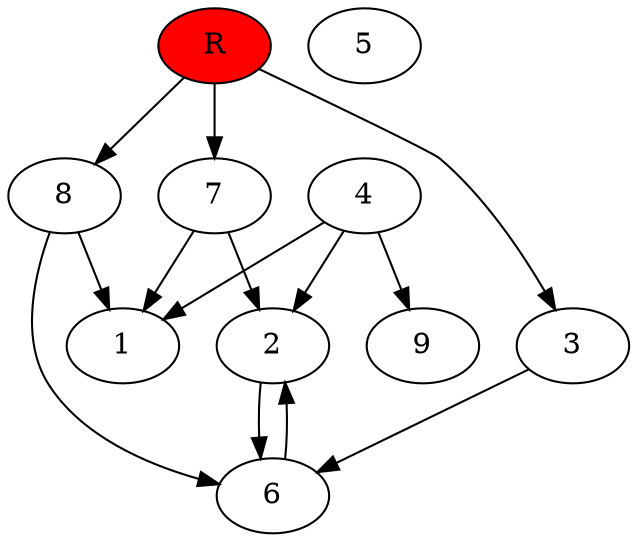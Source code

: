 digraph prb30710 {
	1
	2
	3
	4
	5
	6
	7
	8
	R [fillcolor="#ff0000" style=filled]
	2 -> 6
	3 -> 6
	4 -> 1
	4 -> 2
	4 -> 9
	6 -> 2
	7 -> 1
	7 -> 2
	8 -> 1
	8 -> 6
	R -> 3
	R -> 7
	R -> 8
}
